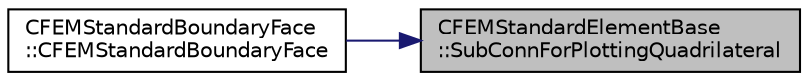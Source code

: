 digraph "CFEMStandardElementBase::SubConnForPlottingQuadrilateral"
{
 // LATEX_PDF_SIZE
  edge [fontname="Helvetica",fontsize="10",labelfontname="Helvetica",labelfontsize="10"];
  node [fontname="Helvetica",fontsize="10",shape=record];
  rankdir="RL";
  Node1 [label="CFEMStandardElementBase\l::SubConnForPlottingQuadrilateral",height=0.2,width=0.4,color="black", fillcolor="grey75", style="filled", fontcolor="black",tooltip="Function, which computes the local connectivity of linear subelements of a quadrilateral,..."];
  Node1 -> Node2 [dir="back",color="midnightblue",fontsize="10",style="solid",fontname="Helvetica"];
  Node2 [label="CFEMStandardBoundaryFace\l::CFEMStandardBoundaryFace",height=0.2,width=0.4,color="black", fillcolor="white", style="filled",URL="$classCFEMStandardBoundaryFace.html#a5a92fa174c37322a3ebd640d12ab8b3b",tooltip="Alternative constructor."];
}
